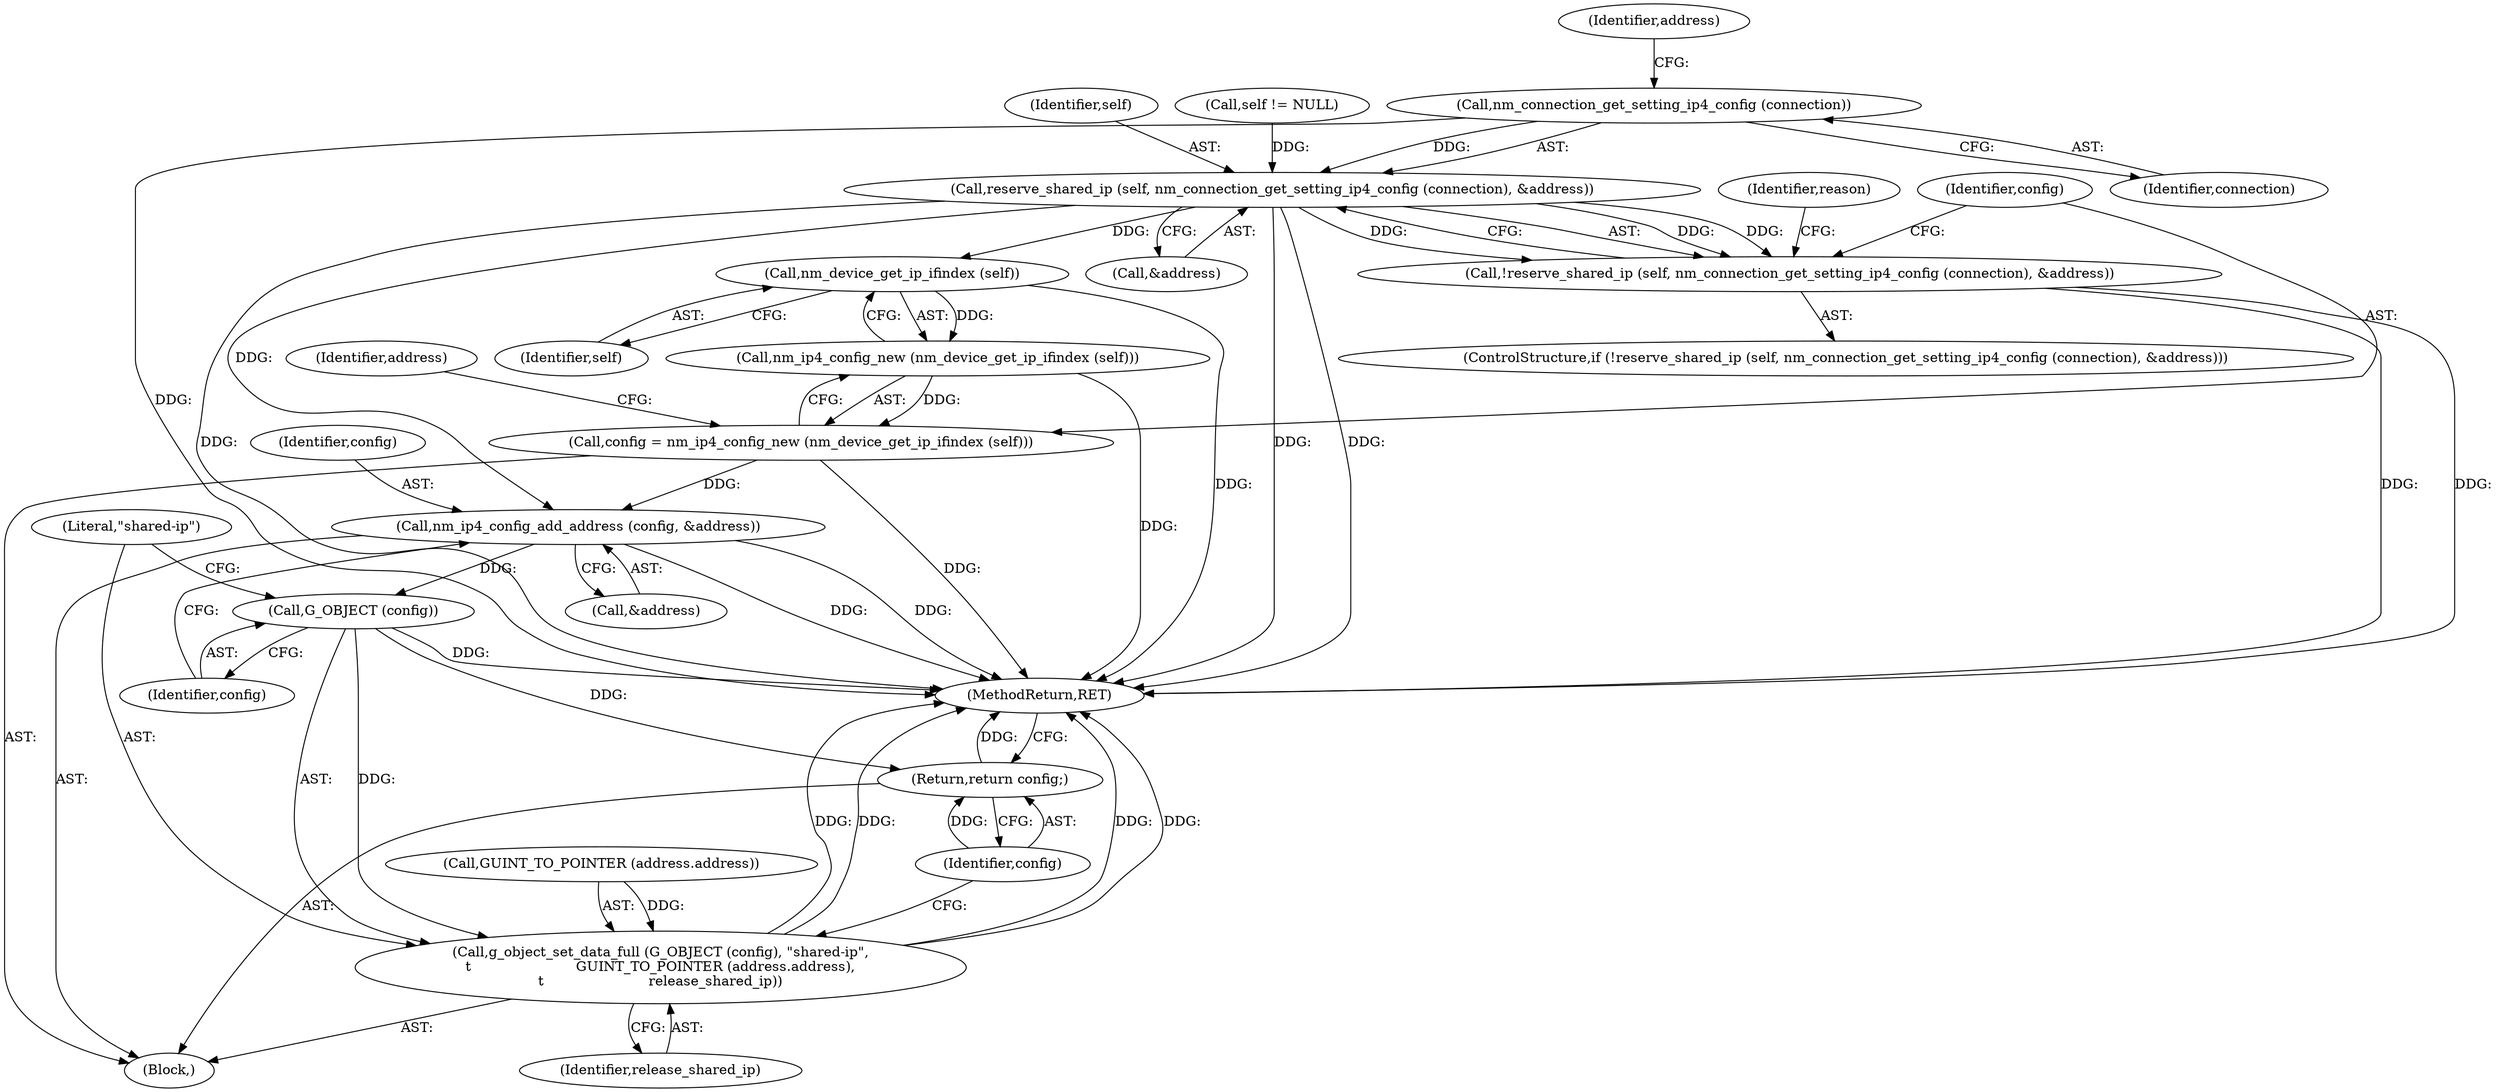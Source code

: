 digraph "0_NetworkManager_d5fc88e573fa58b93034b04d35a2454f5d28cad9@API" {
"1005511" [label="(Call,nm_connection_get_setting_ip4_config (connection))"];
"1005509" [label="(Call,reserve_shared_ip (self, nm_connection_get_setting_ip4_config (connection), &address))"];
"1005508" [label="(Call,!reserve_shared_ip (self, nm_connection_get_setting_ip4_config (connection), &address))"];
"1005525" [label="(Call,nm_device_get_ip_ifindex (self))"];
"1005524" [label="(Call,nm_ip4_config_new (nm_device_get_ip_ifindex (self)))"];
"1005522" [label="(Call,config = nm_ip4_config_new (nm_device_get_ip_ifindex (self)))"];
"1005532" [label="(Call,nm_ip4_config_add_address (config, &address))"];
"1005537" [label="(Call,G_OBJECT (config))"];
"1005536" [label="(Call,g_object_set_data_full (G_OBJECT (config), \"shared-ip\",\n\t                        GUINT_TO_POINTER (address.address),\n\t                        release_shared_ip))"];
"1005545" [label="(Return,return config;)"];
"1005522" [label="(Call,config = nm_ip4_config_new (nm_device_get_ip_ifindex (self)))"];
"1005545" [label="(Return,return config;)"];
"1005507" [label="(ControlStructure,if (!reserve_shared_ip (self, nm_connection_get_setting_ip4_config (connection), &address)))"];
"1005534" [label="(Call,&address)"];
"1005529" [label="(Identifier,address)"];
"1005523" [label="(Identifier,config)"];
"1005496" [label="(Block,)"];
"1005511" [label="(Call,nm_connection_get_setting_ip4_config (connection))"];
"1005533" [label="(Identifier,config)"];
"1005503" [label="(Call,self != NULL)"];
"1005546" [label="(Identifier,config)"];
"1005518" [label="(Identifier,reason)"];
"1005532" [label="(Call,nm_ip4_config_add_address (config, &address))"];
"1005539" [label="(Literal,\"shared-ip\")"];
"1005538" [label="(Identifier,config)"];
"1005544" [label="(Identifier,release_shared_ip)"];
"1005513" [label="(Call,&address)"];
"1005509" [label="(Call,reserve_shared_ip (self, nm_connection_get_setting_ip4_config (connection), &address))"];
"1005525" [label="(Call,nm_device_get_ip_ifindex (self))"];
"1005514" [label="(Identifier,address)"];
"1005537" [label="(Call,G_OBJECT (config))"];
"1005508" [label="(Call,!reserve_shared_ip (self, nm_connection_get_setting_ip4_config (connection), &address))"];
"1005524" [label="(Call,nm_ip4_config_new (nm_device_get_ip_ifindex (self)))"];
"1005540" [label="(Call,GUINT_TO_POINTER (address.address))"];
"1005512" [label="(Identifier,connection)"];
"1005510" [label="(Identifier,self)"];
"1005526" [label="(Identifier,self)"];
"1007368" [label="(MethodReturn,RET)"];
"1005536" [label="(Call,g_object_set_data_full (G_OBJECT (config), \"shared-ip\",\n\t                        GUINT_TO_POINTER (address.address),\n\t                        release_shared_ip))"];
"1005511" -> "1005509"  [label="AST: "];
"1005511" -> "1005512"  [label="CFG: "];
"1005512" -> "1005511"  [label="AST: "];
"1005514" -> "1005511"  [label="CFG: "];
"1005511" -> "1007368"  [label="DDG: "];
"1005511" -> "1005509"  [label="DDG: "];
"1005509" -> "1005508"  [label="AST: "];
"1005509" -> "1005513"  [label="CFG: "];
"1005510" -> "1005509"  [label="AST: "];
"1005513" -> "1005509"  [label="AST: "];
"1005508" -> "1005509"  [label="CFG: "];
"1005509" -> "1007368"  [label="DDG: "];
"1005509" -> "1007368"  [label="DDG: "];
"1005509" -> "1007368"  [label="DDG: "];
"1005509" -> "1005508"  [label="DDG: "];
"1005509" -> "1005508"  [label="DDG: "];
"1005509" -> "1005508"  [label="DDG: "];
"1005503" -> "1005509"  [label="DDG: "];
"1005509" -> "1005525"  [label="DDG: "];
"1005509" -> "1005532"  [label="DDG: "];
"1005508" -> "1005507"  [label="AST: "];
"1005518" -> "1005508"  [label="CFG: "];
"1005523" -> "1005508"  [label="CFG: "];
"1005508" -> "1007368"  [label="DDG: "];
"1005508" -> "1007368"  [label="DDG: "];
"1005525" -> "1005524"  [label="AST: "];
"1005525" -> "1005526"  [label="CFG: "];
"1005526" -> "1005525"  [label="AST: "];
"1005524" -> "1005525"  [label="CFG: "];
"1005525" -> "1007368"  [label="DDG: "];
"1005525" -> "1005524"  [label="DDG: "];
"1005524" -> "1005522"  [label="AST: "];
"1005522" -> "1005524"  [label="CFG: "];
"1005524" -> "1007368"  [label="DDG: "];
"1005524" -> "1005522"  [label="DDG: "];
"1005522" -> "1005496"  [label="AST: "];
"1005523" -> "1005522"  [label="AST: "];
"1005529" -> "1005522"  [label="CFG: "];
"1005522" -> "1007368"  [label="DDG: "];
"1005522" -> "1005532"  [label="DDG: "];
"1005532" -> "1005496"  [label="AST: "];
"1005532" -> "1005534"  [label="CFG: "];
"1005533" -> "1005532"  [label="AST: "];
"1005534" -> "1005532"  [label="AST: "];
"1005538" -> "1005532"  [label="CFG: "];
"1005532" -> "1007368"  [label="DDG: "];
"1005532" -> "1007368"  [label="DDG: "];
"1005532" -> "1005537"  [label="DDG: "];
"1005537" -> "1005536"  [label="AST: "];
"1005537" -> "1005538"  [label="CFG: "];
"1005538" -> "1005537"  [label="AST: "];
"1005539" -> "1005537"  [label="CFG: "];
"1005537" -> "1007368"  [label="DDG: "];
"1005537" -> "1005536"  [label="DDG: "];
"1005537" -> "1005545"  [label="DDG: "];
"1005536" -> "1005496"  [label="AST: "];
"1005536" -> "1005544"  [label="CFG: "];
"1005539" -> "1005536"  [label="AST: "];
"1005540" -> "1005536"  [label="AST: "];
"1005544" -> "1005536"  [label="AST: "];
"1005546" -> "1005536"  [label="CFG: "];
"1005536" -> "1007368"  [label="DDG: "];
"1005536" -> "1007368"  [label="DDG: "];
"1005536" -> "1007368"  [label="DDG: "];
"1005536" -> "1007368"  [label="DDG: "];
"1005540" -> "1005536"  [label="DDG: "];
"1005545" -> "1005496"  [label="AST: "];
"1005545" -> "1005546"  [label="CFG: "];
"1005546" -> "1005545"  [label="AST: "];
"1007368" -> "1005545"  [label="CFG: "];
"1005545" -> "1007368"  [label="DDG: "];
"1005546" -> "1005545"  [label="DDG: "];
}
